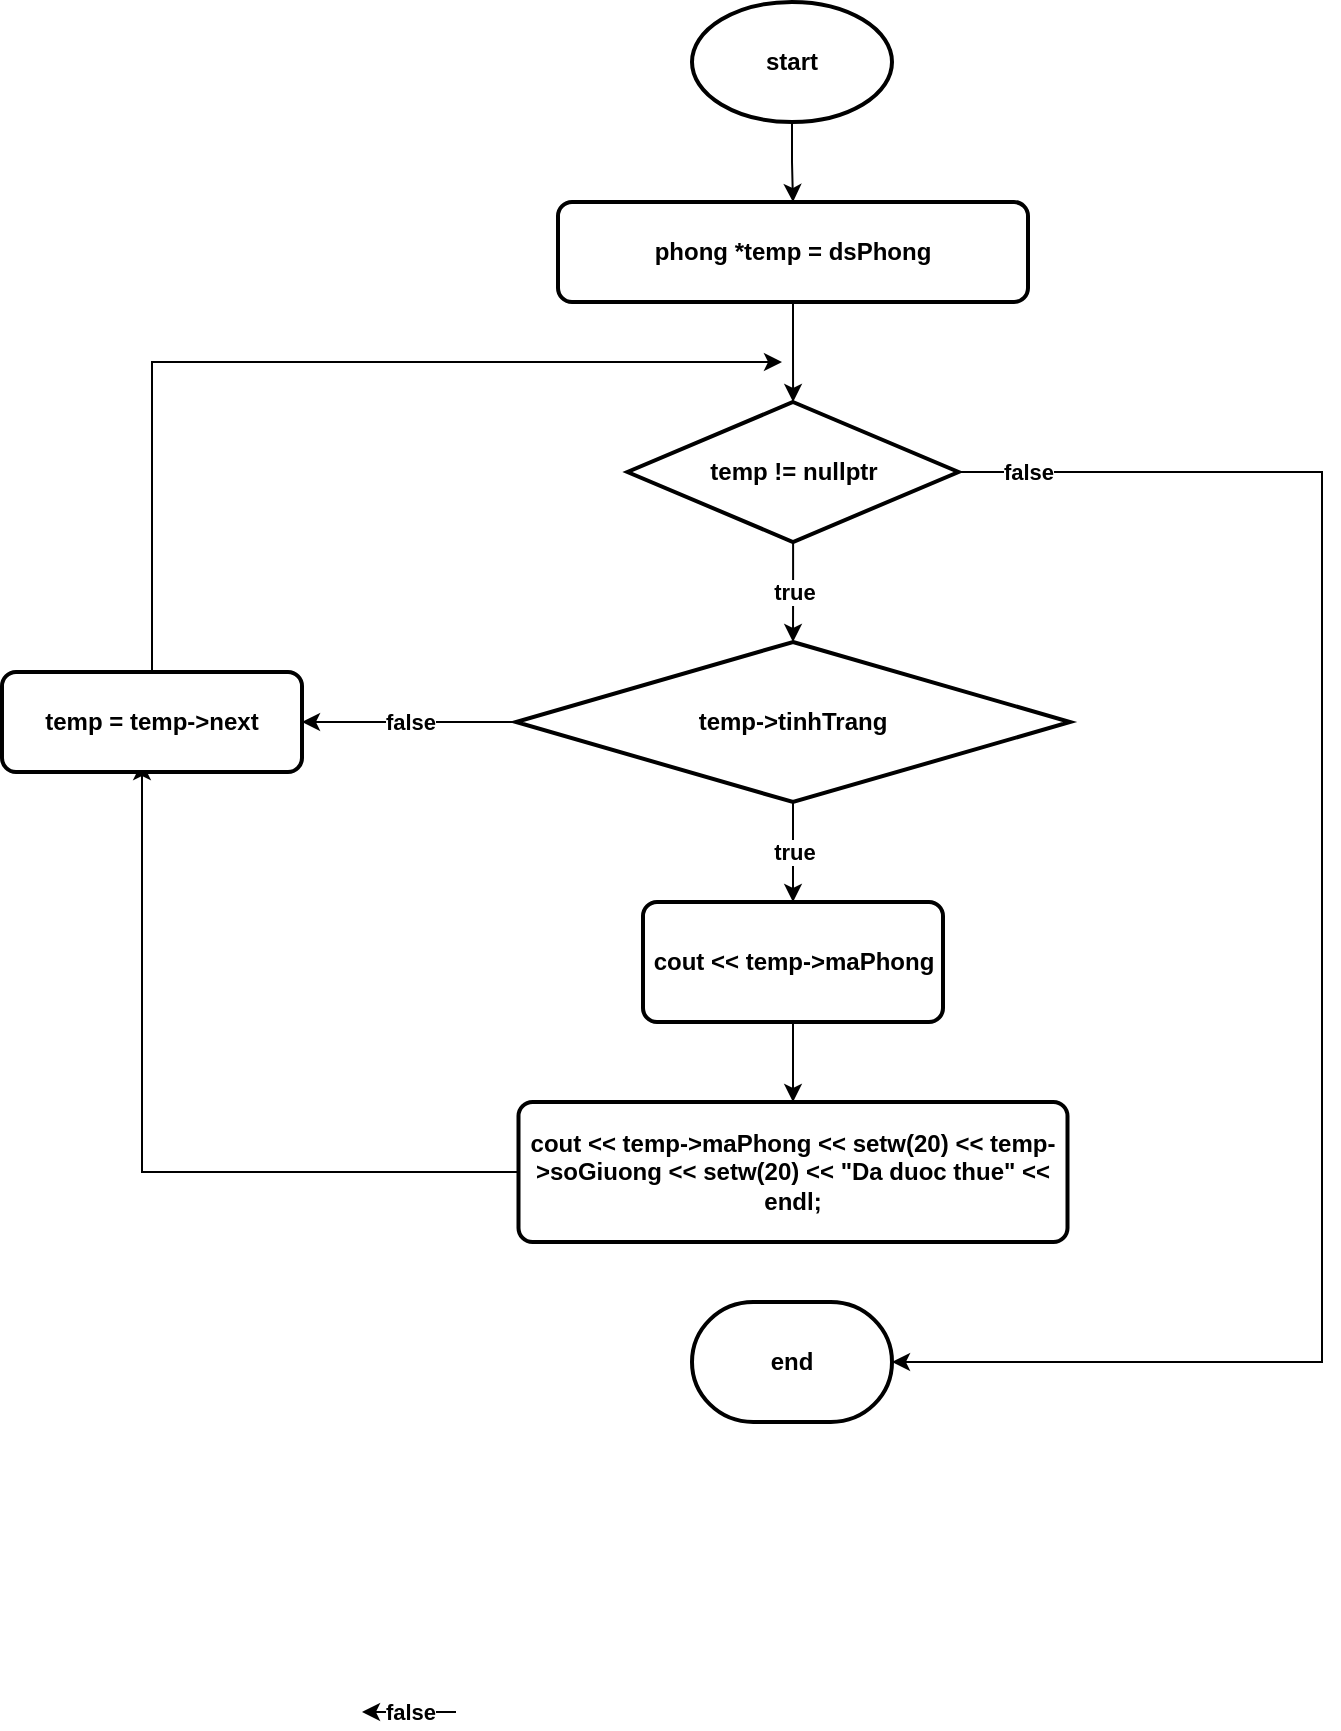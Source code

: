 <mxfile version="20.8.16" type="device"><diagram name="Page-1" id="MN0IaGbi5j7kGokazCU-"><mxGraphModel dx="1020" dy="504" grid="1" gridSize="10" guides="1" tooltips="1" connect="1" arrows="1" fold="1" page="1" pageScale="1" pageWidth="850" pageHeight="1100" math="0" shadow="0"><root><mxCell id="0"/><mxCell id="1" parent="0"/><mxCell id="vd12e43RwAxCMHV--wYa-3" style="edgeStyle=orthogonalEdgeStyle;rounded=0;orthogonalLoop=1;jettySize=auto;html=1;fontStyle=1" parent="1" source="vd12e43RwAxCMHV--wYa-2" target="vd12e43RwAxCMHV--wYa-4" edge="1"><mxGeometry relative="1" as="geometry"><mxPoint x="425" y="150" as="targetPoint"/></mxGeometry></mxCell><mxCell id="vd12e43RwAxCMHV--wYa-2" value="start" style="strokeWidth=2;html=1;shape=mxgraph.flowchart.start_1;whiteSpace=wrap;fontStyle=1" parent="1" vertex="1"><mxGeometry x="375" y="40" width="100" height="60" as="geometry"/></mxCell><mxCell id="vd12e43RwAxCMHV--wYa-5" style="edgeStyle=orthogonalEdgeStyle;rounded=0;orthogonalLoop=1;jettySize=auto;html=1;fontStyle=1" parent="1" source="vd12e43RwAxCMHV--wYa-4" target="vd12e43RwAxCMHV--wYa-6" edge="1"><mxGeometry relative="1" as="geometry"><mxPoint x="425.5" y="240" as="targetPoint"/></mxGeometry></mxCell><mxCell id="vd12e43RwAxCMHV--wYa-4" value="phong *temp = dsPhong" style="rounded=1;whiteSpace=wrap;html=1;absoluteArcSize=1;arcSize=14;strokeWidth=2;fontStyle=1" parent="1" vertex="1"><mxGeometry x="308" y="140" width="235" height="50" as="geometry"/></mxCell><mxCell id="vd12e43RwAxCMHV--wYa-7" value="true" style="edgeStyle=orthogonalEdgeStyle;rounded=0;orthogonalLoop=1;jettySize=auto;html=1;fontStyle=1" parent="1" source="vd12e43RwAxCMHV--wYa-6" target="vd12e43RwAxCMHV--wYa-8" edge="1"><mxGeometry relative="1" as="geometry"><mxPoint x="425.5" y="370" as="targetPoint"/></mxGeometry></mxCell><mxCell id="vd12e43RwAxCMHV--wYa-33" value="false" style="edgeStyle=orthogonalEdgeStyle;rounded=0;orthogonalLoop=1;jettySize=auto;html=1;entryX=1;entryY=0.5;entryDx=0;entryDy=0;entryPerimeter=0;fontStyle=1" parent="1" source="vd12e43RwAxCMHV--wYa-6" target="vd12e43RwAxCMHV--wYa-32" edge="1"><mxGeometry x="-0.918" relative="1" as="geometry"><mxPoint x="690" y="1160" as="targetPoint"/><Array as="points"><mxPoint x="690" y="275"/><mxPoint x="690" y="720"/></Array><mxPoint as="offset"/></mxGeometry></mxCell><mxCell id="vd12e43RwAxCMHV--wYa-6" value="temp != nullptr" style="strokeWidth=2;html=1;shape=mxgraph.flowchart.decision;whiteSpace=wrap;fontStyle=1" parent="1" vertex="1"><mxGeometry x="342.75" y="240" width="165.5" height="70" as="geometry"/></mxCell><mxCell id="vd12e43RwAxCMHV--wYa-9" value="true" style="edgeStyle=orthogonalEdgeStyle;rounded=0;orthogonalLoop=1;jettySize=auto;html=1;fontStyle=1" parent="1" source="vd12e43RwAxCMHV--wYa-8" target="vd12e43RwAxCMHV--wYa-10" edge="1"><mxGeometry relative="1" as="geometry"><mxPoint x="425.5" y="490" as="targetPoint"/></mxGeometry></mxCell><mxCell id="vd12e43RwAxCMHV--wYa-19" value="false" style="edgeStyle=orthogonalEdgeStyle;rounded=0;orthogonalLoop=1;jettySize=auto;html=1;fontStyle=1" parent="1" source="vd12e43RwAxCMHV--wYa-8" target="vd12e43RwAxCMHV--wYa-20" edge="1"><mxGeometry relative="1" as="geometry"><mxPoint x="210" y="400" as="targetPoint"/></mxGeometry></mxCell><mxCell id="vd12e43RwAxCMHV--wYa-8" value="temp-&amp;gt;tinhTrang" style="strokeWidth=2;html=1;shape=mxgraph.flowchart.decision;whiteSpace=wrap;fontStyle=1" parent="1" vertex="1"><mxGeometry x="287" y="360" width="277" height="80" as="geometry"/></mxCell><mxCell id="vd12e43RwAxCMHV--wYa-11" style="edgeStyle=orthogonalEdgeStyle;rounded=0;orthogonalLoop=1;jettySize=auto;html=1;fontStyle=1;entryX=0.5;entryY=0;entryDx=0;entryDy=0;" parent="1" source="vd12e43RwAxCMHV--wYa-10" target="vd12e43RwAxCMHV--wYa-18" edge="1"><mxGeometry relative="1" as="geometry"><mxPoint x="425.5" y="600" as="targetPoint"/></mxGeometry></mxCell><mxCell id="vd12e43RwAxCMHV--wYa-10" value="cout &amp;lt;&amp;lt; temp-&amp;gt;maPhong" style="rounded=1;whiteSpace=wrap;html=1;absoluteArcSize=1;arcSize=14;strokeWidth=2;fontStyle=1" parent="1" vertex="1"><mxGeometry x="350.5" y="490" width="150" height="60" as="geometry"/></mxCell><mxCell id="vd12e43RwAxCMHV--wYa-25" value="false" style="edgeStyle=orthogonalEdgeStyle;rounded=0;orthogonalLoop=1;jettySize=auto;html=1;fontStyle=1" parent="1" target="vd12e43RwAxCMHV--wYa-26" edge="1"><mxGeometry relative="1" as="geometry"><mxPoint x="210" y="895" as="targetPoint"/><Array as="points"/><mxPoint x="257" y="895" as="sourcePoint"/></mxGeometry></mxCell><mxCell id="vd12e43RwAxCMHV--wYa-23" style="edgeStyle=orthogonalEdgeStyle;rounded=0;orthogonalLoop=1;jettySize=auto;html=1;fontStyle=1;exitX=0;exitY=0.5;exitDx=0;exitDy=0;" parent="1" source="vd12e43RwAxCMHV--wYa-18" edge="1"><mxGeometry relative="1" as="geometry"><mxPoint x="100" y="420" as="targetPoint"/><Array as="points"><mxPoint x="100" y="625"/></Array></mxGeometry></mxCell><mxCell id="vd12e43RwAxCMHV--wYa-18" value="cout &amp;lt;&amp;lt; temp-&amp;gt;maPhong &amp;lt;&amp;lt; setw(20) &amp;lt;&amp;lt; temp-&amp;gt;soGiuong &amp;lt;&amp;lt; setw(20) &amp;lt;&amp;lt; &quot;Da duoc thue&quot; &amp;lt;&amp;lt; endl;" style="rounded=1;whiteSpace=wrap;html=1;absoluteArcSize=1;arcSize=14;strokeWidth=2;fontStyle=1" parent="1" vertex="1"><mxGeometry x="288.25" y="590" width="274.5" height="70" as="geometry"/></mxCell><mxCell id="vd12e43RwAxCMHV--wYa-22" style="edgeStyle=orthogonalEdgeStyle;rounded=0;orthogonalLoop=1;jettySize=auto;html=1;fontStyle=1" parent="1" source="vd12e43RwAxCMHV--wYa-20" edge="1"><mxGeometry relative="1" as="geometry"><mxPoint x="420" y="220" as="targetPoint"/><Array as="points"><mxPoint x="105" y="220"/></Array></mxGeometry></mxCell><mxCell id="vd12e43RwAxCMHV--wYa-20" value="temp = temp-&amp;gt;next" style="rounded=1;whiteSpace=wrap;html=1;absoluteArcSize=1;arcSize=14;strokeWidth=2;fontStyle=1" parent="1" vertex="1"><mxGeometry x="30" y="375" width="150" height="50" as="geometry"/></mxCell><mxCell id="vd12e43RwAxCMHV--wYa-32" value="end" style="strokeWidth=2;html=1;shape=mxgraph.flowchart.terminator;whiteSpace=wrap;fontStyle=1" parent="1" vertex="1"><mxGeometry x="375" y="690" width="100" height="60" as="geometry"/></mxCell></root></mxGraphModel></diagram></mxfile>